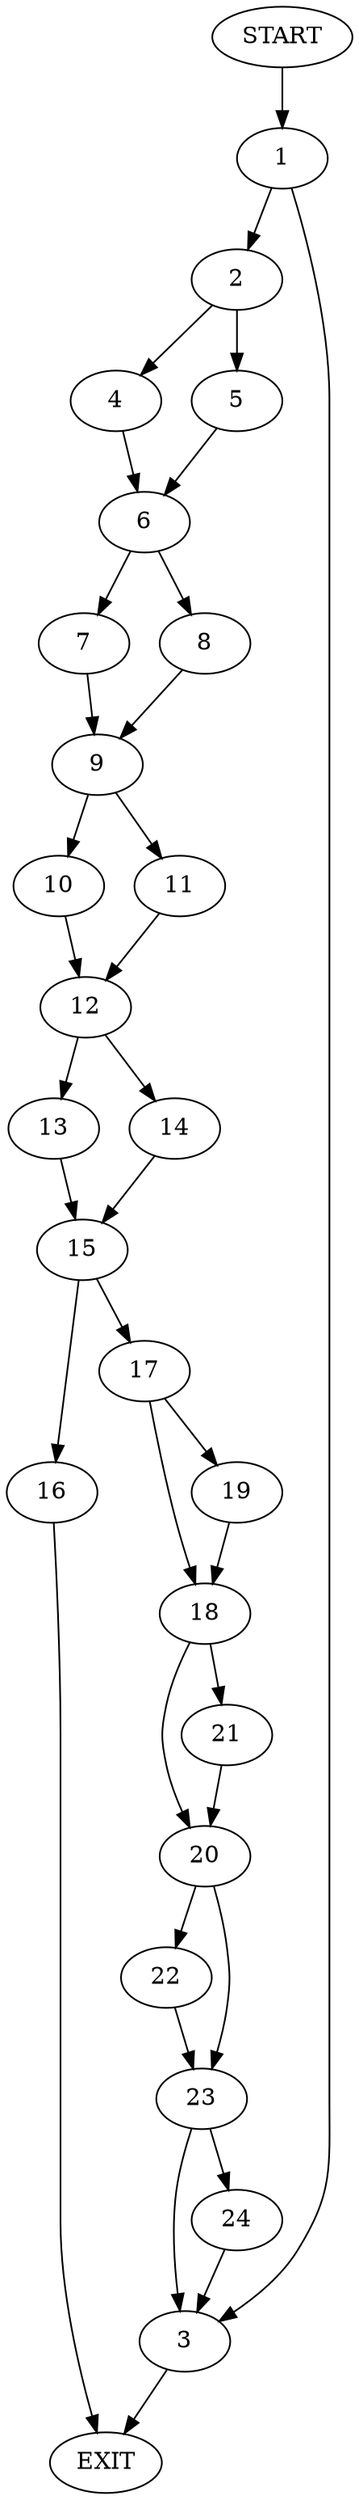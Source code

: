 digraph {
0 [label="START"]
25 [label="EXIT"]
0 -> 1
1 -> 2
1 -> 3
2 -> 4
2 -> 5
3 -> 25
4 -> 6
5 -> 6
6 -> 7
6 -> 8
7 -> 9
8 -> 9
9 -> 10
9 -> 11
10 -> 12
11 -> 12
12 -> 13
12 -> 14
14 -> 15
13 -> 15
15 -> 16
15 -> 17
17 -> 18
17 -> 19
16 -> 25
18 -> 20
18 -> 21
19 -> 18
21 -> 20
20 -> 22
20 -> 23
22 -> 23
23 -> 24
23 -> 3
24 -> 3
}

